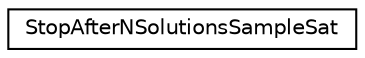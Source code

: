 digraph "Graphical Class Hierarchy"
{
 // LATEX_PDF_SIZE
  edge [fontname="Helvetica",fontsize="10",labelfontname="Helvetica",labelfontsize="10"];
  node [fontname="Helvetica",fontsize="10",shape=record];
  rankdir="LR";
  Node0 [label="StopAfterNSolutionsSampleSat",height=0.2,width=0.4,color="black", fillcolor="white", style="filled",URL="$classStopAfterNSolutionsSampleSat.html",tooltip=" "];
}
